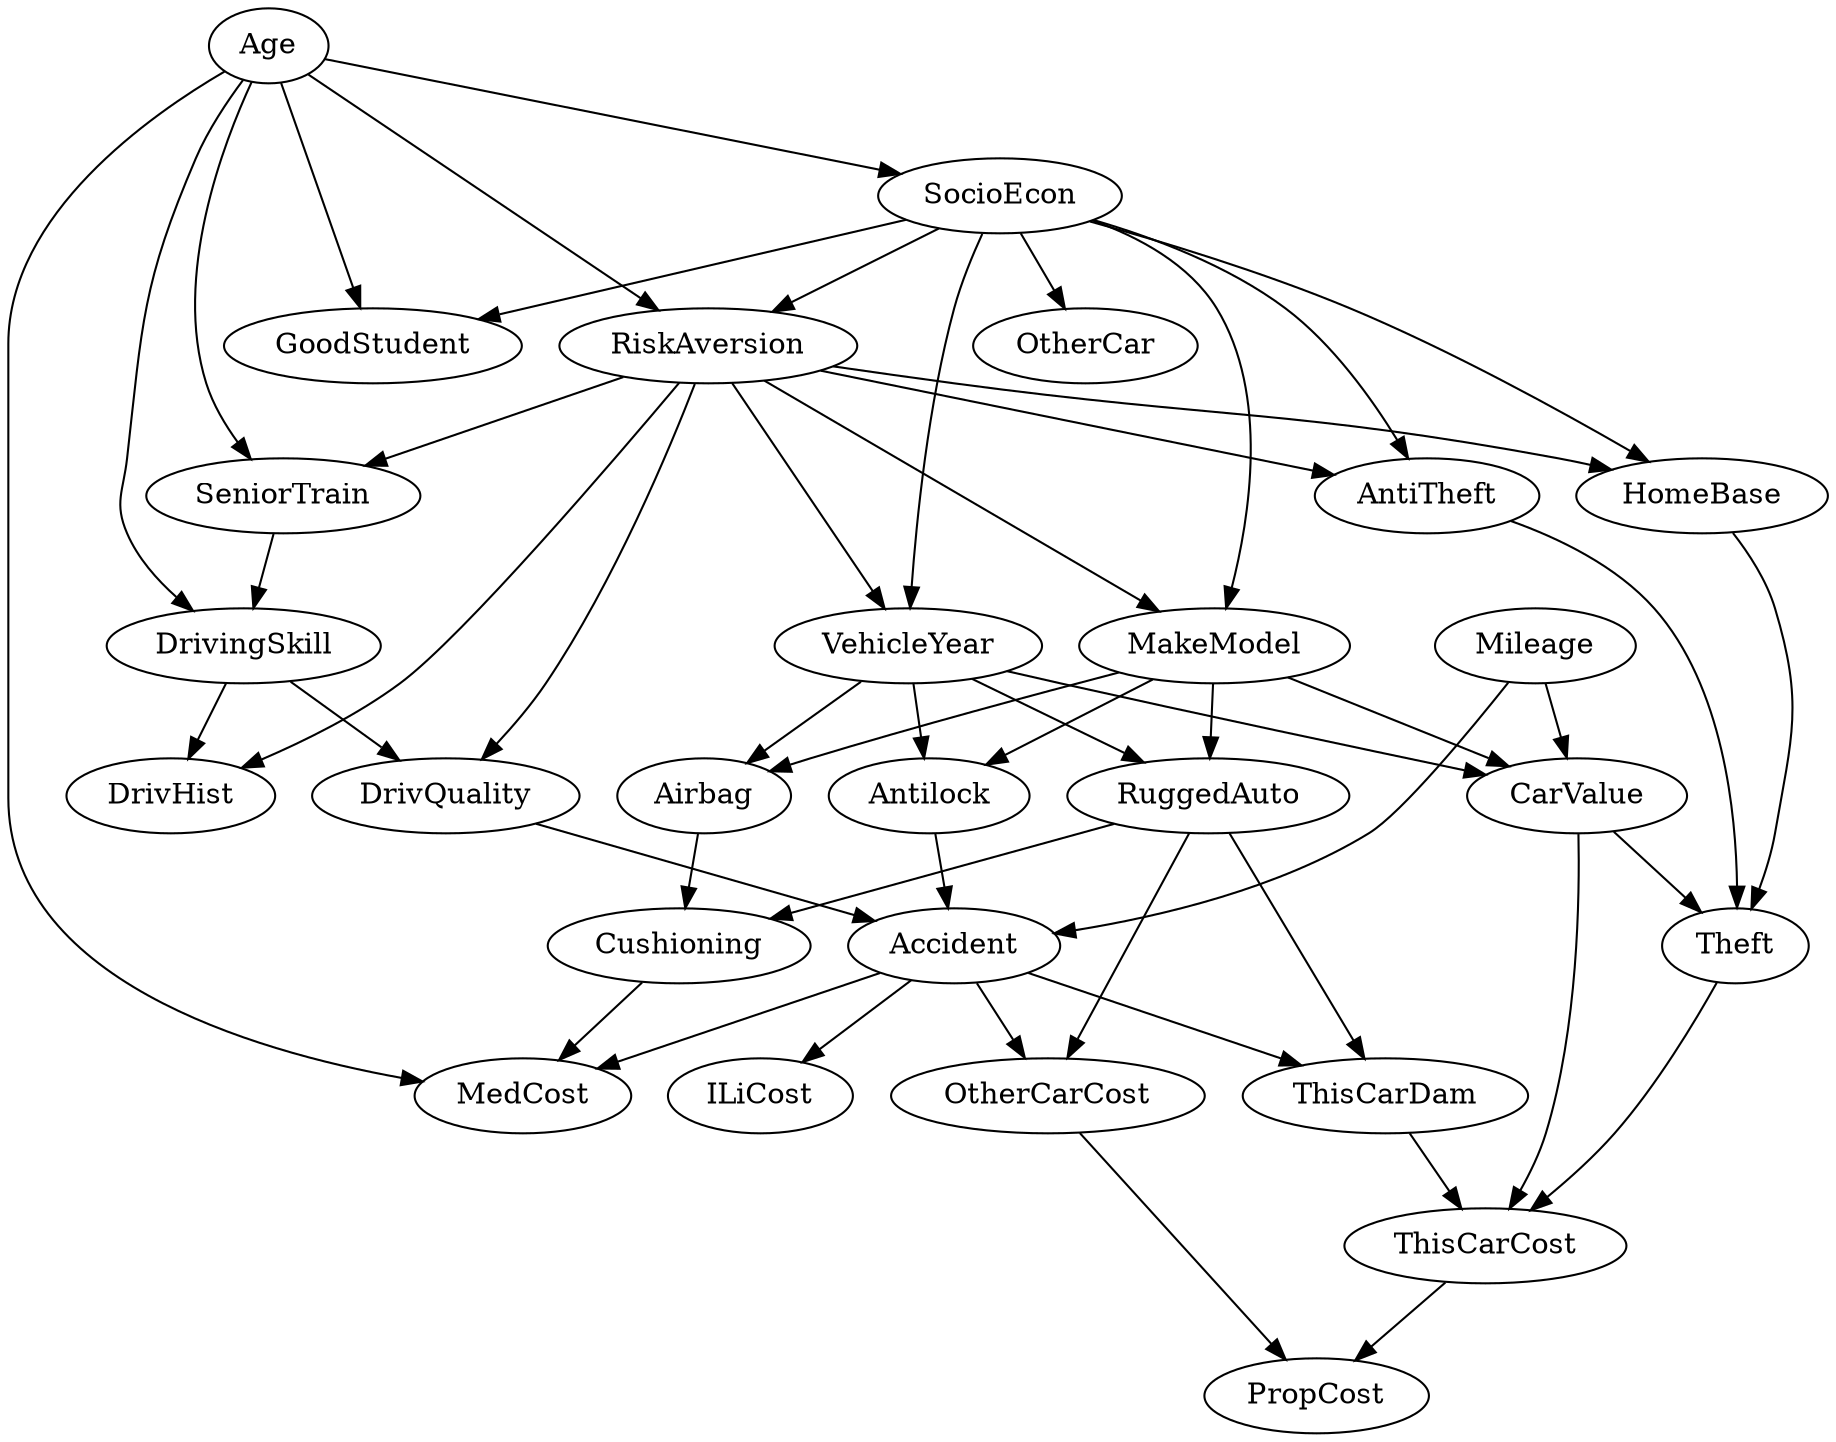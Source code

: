 digraph G {
	GoodStudent;
	Age;
	Age -> GoodStudent;
	SocioEcon;
	Age -> SocioEcon;
	RiskAversion;
	Age -> RiskAversion;
	DrivingSkill;
	Age -> DrivingSkill;
	SeniorTrain;
	Age -> SeniorTrain;
	MedCost;
	Age -> MedCost;
	SocioEcon -> GoodStudent;
	SocioEcon -> RiskAversion;
	VehicleYear;
	SocioEcon -> VehicleYear;
	MakeModel;
	SocioEcon -> MakeModel;
	HomeBase;
	SocioEcon -> HomeBase;
	AntiTheft;
	SocioEcon -> AntiTheft;
	OtherCar;
	SocioEcon -> OtherCar;
	RiskAversion -> VehicleYear;
	RiskAversion -> MakeModel;
	DrivQuality;
	RiskAversion -> DrivQuality;
	RiskAversion -> SeniorTrain;
	RiskAversion -> HomeBase;
	RiskAversion -> AntiTheft;
	DrivHist;
	RiskAversion -> DrivHist;
	RuggedAuto;
	VehicleYear -> RuggedAuto;
	Antilock;
	VehicleYear -> Antilock;
	CarValue;
	VehicleYear -> CarValue;
	Airbag;
	VehicleYear -> Airbag;
	ThisCarDam;
	ThisCarCost;
	ThisCarDam -> ThisCarCost;
	RuggedAuto -> ThisCarDam;
	OtherCarCost;
	RuggedAuto -> OtherCarCost;
	Cushioning;
	RuggedAuto -> Cushioning;
	Accident;
	Accident -> ThisCarDam;
	Accident -> OtherCarCost;
	Accident -> MedCost;
	ILiCost;
	Accident -> ILiCost;
	MakeModel -> RuggedAuto;
	MakeModel -> Antilock;
	MakeModel -> CarValue;
	MakeModel -> Airbag;
	DrivQuality -> Accident;
	Mileage;
	Mileage -> Accident;
	Mileage -> CarValue;
	Antilock -> Accident;
	DrivingSkill -> DrivQuality;
	DrivingSkill -> DrivHist;
	SeniorTrain -> DrivingSkill;
	PropCost;
	ThisCarCost -> PropCost;
	Theft;
	Theft -> ThisCarCost;
	CarValue -> ThisCarCost;
	CarValue -> Theft;
	HomeBase -> Theft;
	AntiTheft -> Theft;
	OtherCarCost -> PropCost;
	Cushioning -> MedCost;
	Airbag -> Cushioning;
}
